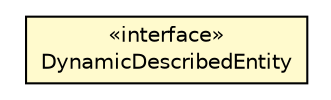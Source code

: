 #!/usr/local/bin/dot
#
# Class diagram 
# Generated by UMLGraph version R5_6-24-gf6e263 (http://www.umlgraph.org/)
#

digraph G {
	edge [fontname="Helvetica",fontsize=10,labelfontname="Helvetica",labelfontsize=10];
	node [fontname="Helvetica",fontsize=10,shape=plaintext];
	nodesep=0.25;
	ranksep=0.5;
	// org.universAAL.middleware.interfaces.configuration.configurationDefinitionTypes.DynamicDescribedEntity
	c3757179 [label=<<table title="org.universAAL.middleware.interfaces.configuration.configurationDefinitionTypes.DynamicDescribedEntity" border="0" cellborder="1" cellspacing="0" cellpadding="2" port="p" bgcolor="lemonChiffon" href="./DynamicDescribedEntity.html">
		<tr><td><table border="0" cellspacing="0" cellpadding="1">
<tr><td align="center" balign="center"> &#171;interface&#187; </td></tr>
<tr><td align="center" balign="center"> DynamicDescribedEntity </td></tr>
		</table></td></tr>
		</table>>, URL="./DynamicDescribedEntity.html", fontname="Helvetica", fontcolor="black", fontsize=10.0];
}

